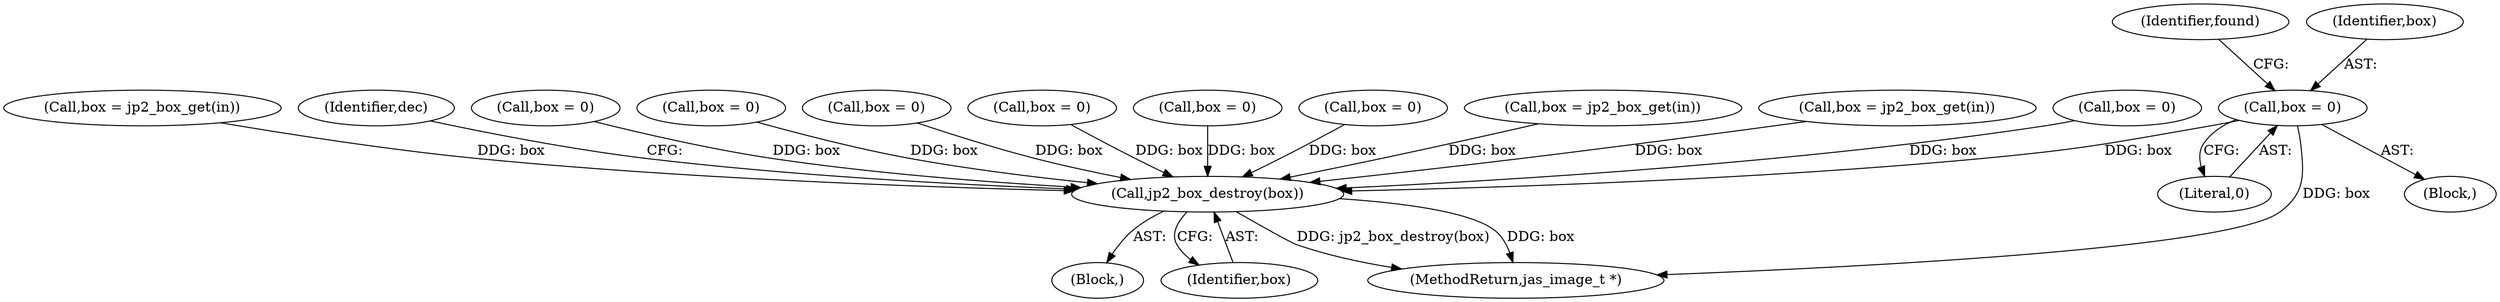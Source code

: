 digraph "0_jasper_e24bdc716c3327b067c551bc6cfb97fd2370358d_0@pointer" {
"1000357" [label="(Call,box = 0)"];
"1001256" [label="(Call,jp2_box_destroy(box))"];
"1000204" [label="(Call,box = jp2_box_get(in))"];
"1001259" [label="(Identifier,dec)"];
"1000359" [label="(Literal,0)"];
"1001265" [label="(MethodReturn,jas_image_t *)"];
"1000361" [label="(Identifier,found)"];
"1000316" [label="(Call,box = 0)"];
"1000332" [label="(Call,box = 0)"];
"1000348" [label="(Call,box = 0)"];
"1000150" [label="(Call,box = 0)"];
"1000300" [label="(Call,box = 0)"];
"1000284" [label="(Call,box = 0)"];
"1001255" [label="(Block,)"];
"1000229" [label="(Call,box = jp2_box_get(in))"];
"1000165" [label="(Call,box = jp2_box_get(in))"];
"1001257" [label="(Identifier,box)"];
"1000268" [label="(Call,box = 0)"];
"1000357" [label="(Call,box = 0)"];
"1001256" [label="(Call,jp2_box_destroy(box))"];
"1000354" [label="(Block,)"];
"1000358" [label="(Identifier,box)"];
"1000357" -> "1000354"  [label="AST: "];
"1000357" -> "1000359"  [label="CFG: "];
"1000358" -> "1000357"  [label="AST: "];
"1000359" -> "1000357"  [label="AST: "];
"1000361" -> "1000357"  [label="CFG: "];
"1000357" -> "1001265"  [label="DDG: box"];
"1000357" -> "1001256"  [label="DDG: box"];
"1001256" -> "1001255"  [label="AST: "];
"1001256" -> "1001257"  [label="CFG: "];
"1001257" -> "1001256"  [label="AST: "];
"1001259" -> "1001256"  [label="CFG: "];
"1001256" -> "1001265"  [label="DDG: box"];
"1001256" -> "1001265"  [label="DDG: jp2_box_destroy(box)"];
"1000348" -> "1001256"  [label="DDG: box"];
"1000332" -> "1001256"  [label="DDG: box"];
"1000284" -> "1001256"  [label="DDG: box"];
"1000150" -> "1001256"  [label="DDG: box"];
"1000300" -> "1001256"  [label="DDG: box"];
"1000229" -> "1001256"  [label="DDG: box"];
"1000204" -> "1001256"  [label="DDG: box"];
"1000316" -> "1001256"  [label="DDG: box"];
"1000268" -> "1001256"  [label="DDG: box"];
"1000165" -> "1001256"  [label="DDG: box"];
}
